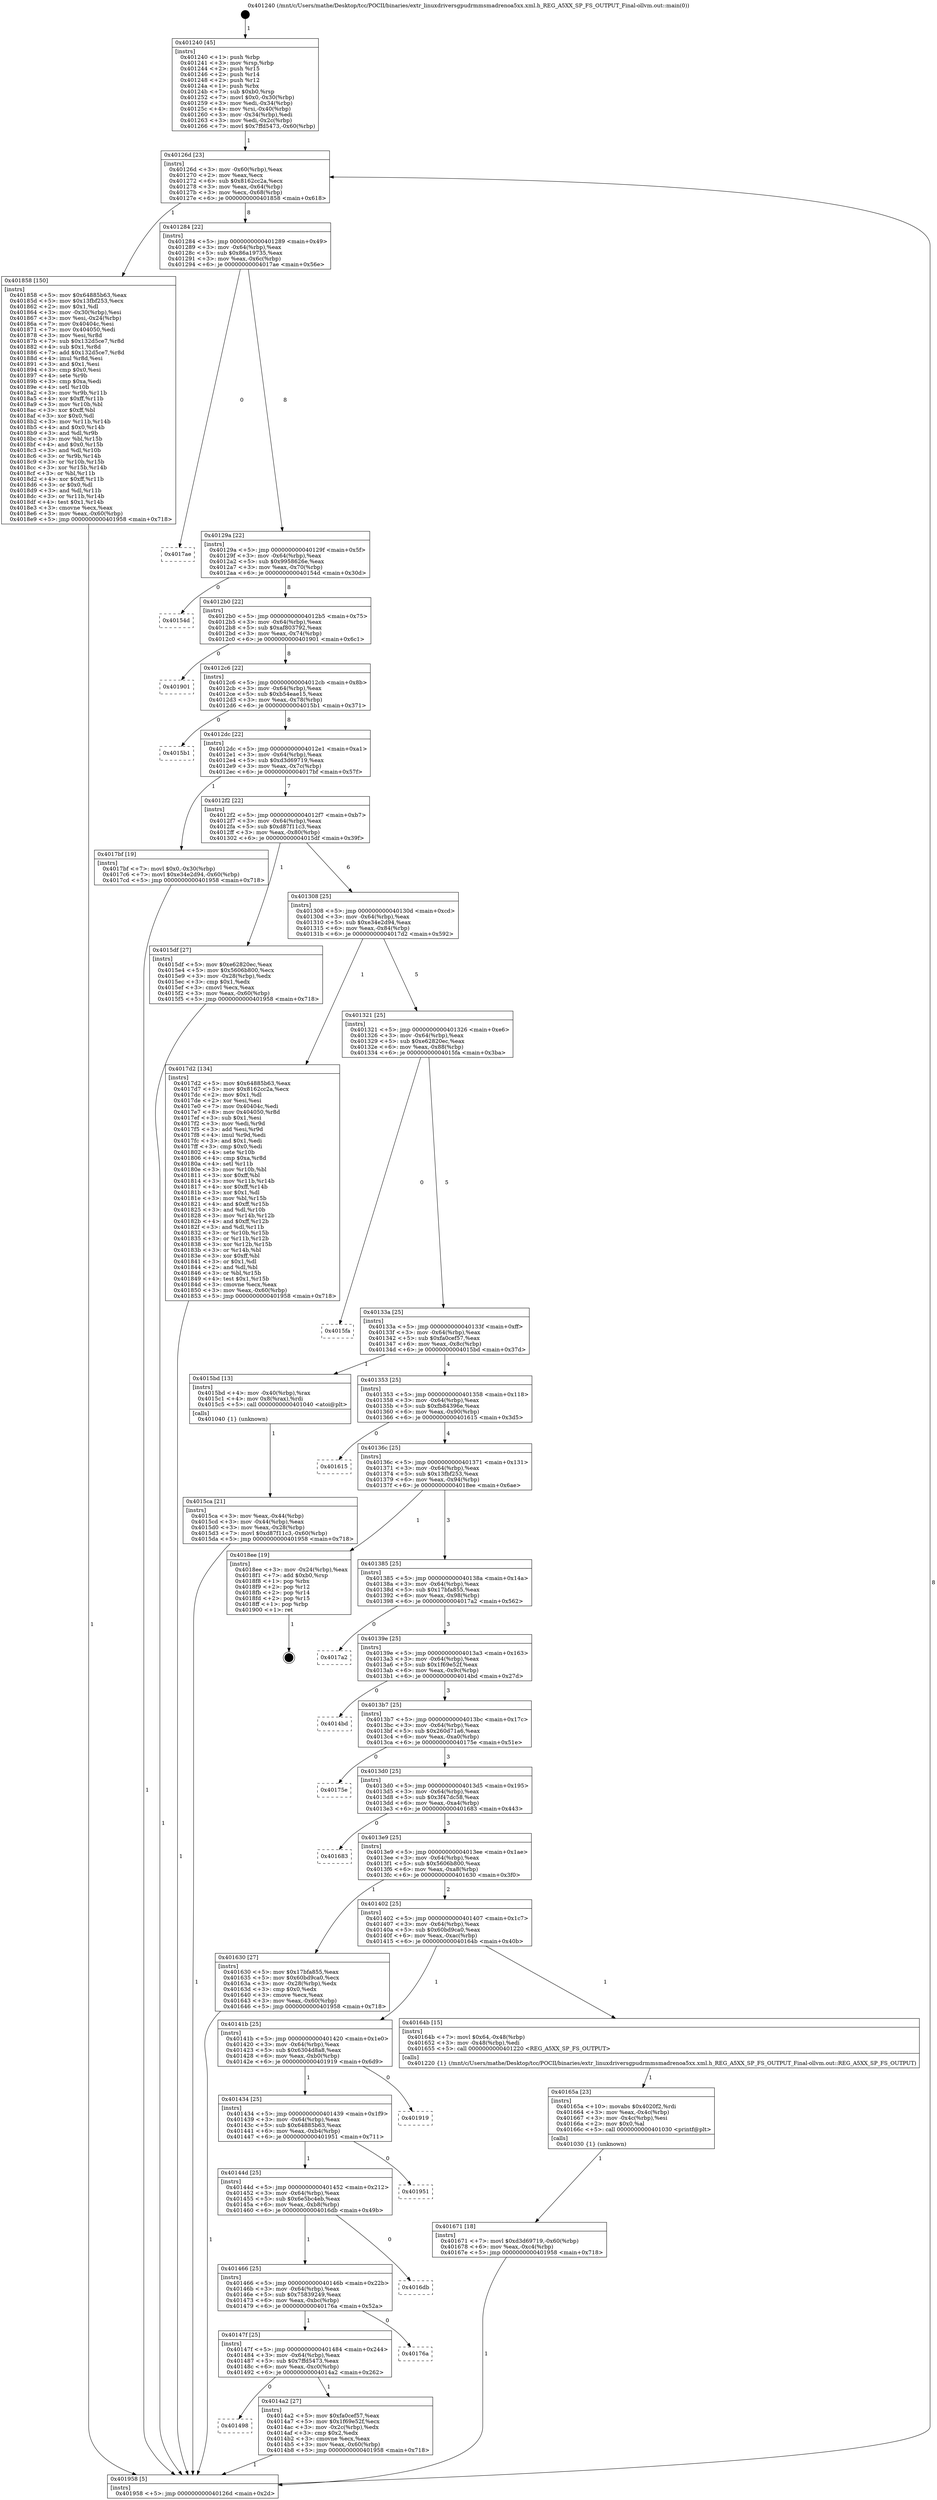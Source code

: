 digraph "0x401240" {
  label = "0x401240 (/mnt/c/Users/mathe/Desktop/tcc/POCII/binaries/extr_linuxdriversgpudrmmsmadrenoa5xx.xml.h_REG_A5XX_SP_FS_OUTPUT_Final-ollvm.out::main(0))"
  labelloc = "t"
  node[shape=record]

  Entry [label="",width=0.3,height=0.3,shape=circle,fillcolor=black,style=filled]
  "0x40126d" [label="{
     0x40126d [23]\l
     | [instrs]\l
     &nbsp;&nbsp;0x40126d \<+3\>: mov -0x60(%rbp),%eax\l
     &nbsp;&nbsp;0x401270 \<+2\>: mov %eax,%ecx\l
     &nbsp;&nbsp;0x401272 \<+6\>: sub $0x8162cc2a,%ecx\l
     &nbsp;&nbsp;0x401278 \<+3\>: mov %eax,-0x64(%rbp)\l
     &nbsp;&nbsp;0x40127b \<+3\>: mov %ecx,-0x68(%rbp)\l
     &nbsp;&nbsp;0x40127e \<+6\>: je 0000000000401858 \<main+0x618\>\l
  }"]
  "0x401858" [label="{
     0x401858 [150]\l
     | [instrs]\l
     &nbsp;&nbsp;0x401858 \<+5\>: mov $0x64885b63,%eax\l
     &nbsp;&nbsp;0x40185d \<+5\>: mov $0x13fbf253,%ecx\l
     &nbsp;&nbsp;0x401862 \<+2\>: mov $0x1,%dl\l
     &nbsp;&nbsp;0x401864 \<+3\>: mov -0x30(%rbp),%esi\l
     &nbsp;&nbsp;0x401867 \<+3\>: mov %esi,-0x24(%rbp)\l
     &nbsp;&nbsp;0x40186a \<+7\>: mov 0x40404c,%esi\l
     &nbsp;&nbsp;0x401871 \<+7\>: mov 0x404050,%edi\l
     &nbsp;&nbsp;0x401878 \<+3\>: mov %esi,%r8d\l
     &nbsp;&nbsp;0x40187b \<+7\>: sub $0x132d5ce7,%r8d\l
     &nbsp;&nbsp;0x401882 \<+4\>: sub $0x1,%r8d\l
     &nbsp;&nbsp;0x401886 \<+7\>: add $0x132d5ce7,%r8d\l
     &nbsp;&nbsp;0x40188d \<+4\>: imul %r8d,%esi\l
     &nbsp;&nbsp;0x401891 \<+3\>: and $0x1,%esi\l
     &nbsp;&nbsp;0x401894 \<+3\>: cmp $0x0,%esi\l
     &nbsp;&nbsp;0x401897 \<+4\>: sete %r9b\l
     &nbsp;&nbsp;0x40189b \<+3\>: cmp $0xa,%edi\l
     &nbsp;&nbsp;0x40189e \<+4\>: setl %r10b\l
     &nbsp;&nbsp;0x4018a2 \<+3\>: mov %r9b,%r11b\l
     &nbsp;&nbsp;0x4018a5 \<+4\>: xor $0xff,%r11b\l
     &nbsp;&nbsp;0x4018a9 \<+3\>: mov %r10b,%bl\l
     &nbsp;&nbsp;0x4018ac \<+3\>: xor $0xff,%bl\l
     &nbsp;&nbsp;0x4018af \<+3\>: xor $0x0,%dl\l
     &nbsp;&nbsp;0x4018b2 \<+3\>: mov %r11b,%r14b\l
     &nbsp;&nbsp;0x4018b5 \<+4\>: and $0x0,%r14b\l
     &nbsp;&nbsp;0x4018b9 \<+3\>: and %dl,%r9b\l
     &nbsp;&nbsp;0x4018bc \<+3\>: mov %bl,%r15b\l
     &nbsp;&nbsp;0x4018bf \<+4\>: and $0x0,%r15b\l
     &nbsp;&nbsp;0x4018c3 \<+3\>: and %dl,%r10b\l
     &nbsp;&nbsp;0x4018c6 \<+3\>: or %r9b,%r14b\l
     &nbsp;&nbsp;0x4018c9 \<+3\>: or %r10b,%r15b\l
     &nbsp;&nbsp;0x4018cc \<+3\>: xor %r15b,%r14b\l
     &nbsp;&nbsp;0x4018cf \<+3\>: or %bl,%r11b\l
     &nbsp;&nbsp;0x4018d2 \<+4\>: xor $0xff,%r11b\l
     &nbsp;&nbsp;0x4018d6 \<+3\>: or $0x0,%dl\l
     &nbsp;&nbsp;0x4018d9 \<+3\>: and %dl,%r11b\l
     &nbsp;&nbsp;0x4018dc \<+3\>: or %r11b,%r14b\l
     &nbsp;&nbsp;0x4018df \<+4\>: test $0x1,%r14b\l
     &nbsp;&nbsp;0x4018e3 \<+3\>: cmovne %ecx,%eax\l
     &nbsp;&nbsp;0x4018e6 \<+3\>: mov %eax,-0x60(%rbp)\l
     &nbsp;&nbsp;0x4018e9 \<+5\>: jmp 0000000000401958 \<main+0x718\>\l
  }"]
  "0x401284" [label="{
     0x401284 [22]\l
     | [instrs]\l
     &nbsp;&nbsp;0x401284 \<+5\>: jmp 0000000000401289 \<main+0x49\>\l
     &nbsp;&nbsp;0x401289 \<+3\>: mov -0x64(%rbp),%eax\l
     &nbsp;&nbsp;0x40128c \<+5\>: sub $0x86a19735,%eax\l
     &nbsp;&nbsp;0x401291 \<+3\>: mov %eax,-0x6c(%rbp)\l
     &nbsp;&nbsp;0x401294 \<+6\>: je 00000000004017ae \<main+0x56e\>\l
  }"]
  Exit [label="",width=0.3,height=0.3,shape=circle,fillcolor=black,style=filled,peripheries=2]
  "0x4017ae" [label="{
     0x4017ae\l
  }", style=dashed]
  "0x40129a" [label="{
     0x40129a [22]\l
     | [instrs]\l
     &nbsp;&nbsp;0x40129a \<+5\>: jmp 000000000040129f \<main+0x5f\>\l
     &nbsp;&nbsp;0x40129f \<+3\>: mov -0x64(%rbp),%eax\l
     &nbsp;&nbsp;0x4012a2 \<+5\>: sub $0x9958626e,%eax\l
     &nbsp;&nbsp;0x4012a7 \<+3\>: mov %eax,-0x70(%rbp)\l
     &nbsp;&nbsp;0x4012aa \<+6\>: je 000000000040154d \<main+0x30d\>\l
  }"]
  "0x401671" [label="{
     0x401671 [18]\l
     | [instrs]\l
     &nbsp;&nbsp;0x401671 \<+7\>: movl $0xd3d69719,-0x60(%rbp)\l
     &nbsp;&nbsp;0x401678 \<+6\>: mov %eax,-0xc4(%rbp)\l
     &nbsp;&nbsp;0x40167e \<+5\>: jmp 0000000000401958 \<main+0x718\>\l
  }"]
  "0x40154d" [label="{
     0x40154d\l
  }", style=dashed]
  "0x4012b0" [label="{
     0x4012b0 [22]\l
     | [instrs]\l
     &nbsp;&nbsp;0x4012b0 \<+5\>: jmp 00000000004012b5 \<main+0x75\>\l
     &nbsp;&nbsp;0x4012b5 \<+3\>: mov -0x64(%rbp),%eax\l
     &nbsp;&nbsp;0x4012b8 \<+5\>: sub $0xaf803792,%eax\l
     &nbsp;&nbsp;0x4012bd \<+3\>: mov %eax,-0x74(%rbp)\l
     &nbsp;&nbsp;0x4012c0 \<+6\>: je 0000000000401901 \<main+0x6c1\>\l
  }"]
  "0x40165a" [label="{
     0x40165a [23]\l
     | [instrs]\l
     &nbsp;&nbsp;0x40165a \<+10\>: movabs $0x4020f2,%rdi\l
     &nbsp;&nbsp;0x401664 \<+3\>: mov %eax,-0x4c(%rbp)\l
     &nbsp;&nbsp;0x401667 \<+3\>: mov -0x4c(%rbp),%esi\l
     &nbsp;&nbsp;0x40166a \<+2\>: mov $0x0,%al\l
     &nbsp;&nbsp;0x40166c \<+5\>: call 0000000000401030 \<printf@plt\>\l
     | [calls]\l
     &nbsp;&nbsp;0x401030 \{1\} (unknown)\l
  }"]
  "0x401901" [label="{
     0x401901\l
  }", style=dashed]
  "0x4012c6" [label="{
     0x4012c6 [22]\l
     | [instrs]\l
     &nbsp;&nbsp;0x4012c6 \<+5\>: jmp 00000000004012cb \<main+0x8b\>\l
     &nbsp;&nbsp;0x4012cb \<+3\>: mov -0x64(%rbp),%eax\l
     &nbsp;&nbsp;0x4012ce \<+5\>: sub $0xb54eae15,%eax\l
     &nbsp;&nbsp;0x4012d3 \<+3\>: mov %eax,-0x78(%rbp)\l
     &nbsp;&nbsp;0x4012d6 \<+6\>: je 00000000004015b1 \<main+0x371\>\l
  }"]
  "0x4015ca" [label="{
     0x4015ca [21]\l
     | [instrs]\l
     &nbsp;&nbsp;0x4015ca \<+3\>: mov %eax,-0x44(%rbp)\l
     &nbsp;&nbsp;0x4015cd \<+3\>: mov -0x44(%rbp),%eax\l
     &nbsp;&nbsp;0x4015d0 \<+3\>: mov %eax,-0x28(%rbp)\l
     &nbsp;&nbsp;0x4015d3 \<+7\>: movl $0xd87f11c3,-0x60(%rbp)\l
     &nbsp;&nbsp;0x4015da \<+5\>: jmp 0000000000401958 \<main+0x718\>\l
  }"]
  "0x4015b1" [label="{
     0x4015b1\l
  }", style=dashed]
  "0x4012dc" [label="{
     0x4012dc [22]\l
     | [instrs]\l
     &nbsp;&nbsp;0x4012dc \<+5\>: jmp 00000000004012e1 \<main+0xa1\>\l
     &nbsp;&nbsp;0x4012e1 \<+3\>: mov -0x64(%rbp),%eax\l
     &nbsp;&nbsp;0x4012e4 \<+5\>: sub $0xd3d69719,%eax\l
     &nbsp;&nbsp;0x4012e9 \<+3\>: mov %eax,-0x7c(%rbp)\l
     &nbsp;&nbsp;0x4012ec \<+6\>: je 00000000004017bf \<main+0x57f\>\l
  }"]
  "0x401240" [label="{
     0x401240 [45]\l
     | [instrs]\l
     &nbsp;&nbsp;0x401240 \<+1\>: push %rbp\l
     &nbsp;&nbsp;0x401241 \<+3\>: mov %rsp,%rbp\l
     &nbsp;&nbsp;0x401244 \<+2\>: push %r15\l
     &nbsp;&nbsp;0x401246 \<+2\>: push %r14\l
     &nbsp;&nbsp;0x401248 \<+2\>: push %r12\l
     &nbsp;&nbsp;0x40124a \<+1\>: push %rbx\l
     &nbsp;&nbsp;0x40124b \<+7\>: sub $0xb0,%rsp\l
     &nbsp;&nbsp;0x401252 \<+7\>: movl $0x0,-0x30(%rbp)\l
     &nbsp;&nbsp;0x401259 \<+3\>: mov %edi,-0x34(%rbp)\l
     &nbsp;&nbsp;0x40125c \<+4\>: mov %rsi,-0x40(%rbp)\l
     &nbsp;&nbsp;0x401260 \<+3\>: mov -0x34(%rbp),%edi\l
     &nbsp;&nbsp;0x401263 \<+3\>: mov %edi,-0x2c(%rbp)\l
     &nbsp;&nbsp;0x401266 \<+7\>: movl $0x7ffd5473,-0x60(%rbp)\l
  }"]
  "0x4017bf" [label="{
     0x4017bf [19]\l
     | [instrs]\l
     &nbsp;&nbsp;0x4017bf \<+7\>: movl $0x0,-0x30(%rbp)\l
     &nbsp;&nbsp;0x4017c6 \<+7\>: movl $0xe34e2d94,-0x60(%rbp)\l
     &nbsp;&nbsp;0x4017cd \<+5\>: jmp 0000000000401958 \<main+0x718\>\l
  }"]
  "0x4012f2" [label="{
     0x4012f2 [22]\l
     | [instrs]\l
     &nbsp;&nbsp;0x4012f2 \<+5\>: jmp 00000000004012f7 \<main+0xb7\>\l
     &nbsp;&nbsp;0x4012f7 \<+3\>: mov -0x64(%rbp),%eax\l
     &nbsp;&nbsp;0x4012fa \<+5\>: sub $0xd87f11c3,%eax\l
     &nbsp;&nbsp;0x4012ff \<+3\>: mov %eax,-0x80(%rbp)\l
     &nbsp;&nbsp;0x401302 \<+6\>: je 00000000004015df \<main+0x39f\>\l
  }"]
  "0x401958" [label="{
     0x401958 [5]\l
     | [instrs]\l
     &nbsp;&nbsp;0x401958 \<+5\>: jmp 000000000040126d \<main+0x2d\>\l
  }"]
  "0x4015df" [label="{
     0x4015df [27]\l
     | [instrs]\l
     &nbsp;&nbsp;0x4015df \<+5\>: mov $0xe62820ec,%eax\l
     &nbsp;&nbsp;0x4015e4 \<+5\>: mov $0x5606b800,%ecx\l
     &nbsp;&nbsp;0x4015e9 \<+3\>: mov -0x28(%rbp),%edx\l
     &nbsp;&nbsp;0x4015ec \<+3\>: cmp $0x1,%edx\l
     &nbsp;&nbsp;0x4015ef \<+3\>: cmovl %ecx,%eax\l
     &nbsp;&nbsp;0x4015f2 \<+3\>: mov %eax,-0x60(%rbp)\l
     &nbsp;&nbsp;0x4015f5 \<+5\>: jmp 0000000000401958 \<main+0x718\>\l
  }"]
  "0x401308" [label="{
     0x401308 [25]\l
     | [instrs]\l
     &nbsp;&nbsp;0x401308 \<+5\>: jmp 000000000040130d \<main+0xcd\>\l
     &nbsp;&nbsp;0x40130d \<+3\>: mov -0x64(%rbp),%eax\l
     &nbsp;&nbsp;0x401310 \<+5\>: sub $0xe34e2d94,%eax\l
     &nbsp;&nbsp;0x401315 \<+6\>: mov %eax,-0x84(%rbp)\l
     &nbsp;&nbsp;0x40131b \<+6\>: je 00000000004017d2 \<main+0x592\>\l
  }"]
  "0x401498" [label="{
     0x401498\l
  }", style=dashed]
  "0x4017d2" [label="{
     0x4017d2 [134]\l
     | [instrs]\l
     &nbsp;&nbsp;0x4017d2 \<+5\>: mov $0x64885b63,%eax\l
     &nbsp;&nbsp;0x4017d7 \<+5\>: mov $0x8162cc2a,%ecx\l
     &nbsp;&nbsp;0x4017dc \<+2\>: mov $0x1,%dl\l
     &nbsp;&nbsp;0x4017de \<+2\>: xor %esi,%esi\l
     &nbsp;&nbsp;0x4017e0 \<+7\>: mov 0x40404c,%edi\l
     &nbsp;&nbsp;0x4017e7 \<+8\>: mov 0x404050,%r8d\l
     &nbsp;&nbsp;0x4017ef \<+3\>: sub $0x1,%esi\l
     &nbsp;&nbsp;0x4017f2 \<+3\>: mov %edi,%r9d\l
     &nbsp;&nbsp;0x4017f5 \<+3\>: add %esi,%r9d\l
     &nbsp;&nbsp;0x4017f8 \<+4\>: imul %r9d,%edi\l
     &nbsp;&nbsp;0x4017fc \<+3\>: and $0x1,%edi\l
     &nbsp;&nbsp;0x4017ff \<+3\>: cmp $0x0,%edi\l
     &nbsp;&nbsp;0x401802 \<+4\>: sete %r10b\l
     &nbsp;&nbsp;0x401806 \<+4\>: cmp $0xa,%r8d\l
     &nbsp;&nbsp;0x40180a \<+4\>: setl %r11b\l
     &nbsp;&nbsp;0x40180e \<+3\>: mov %r10b,%bl\l
     &nbsp;&nbsp;0x401811 \<+3\>: xor $0xff,%bl\l
     &nbsp;&nbsp;0x401814 \<+3\>: mov %r11b,%r14b\l
     &nbsp;&nbsp;0x401817 \<+4\>: xor $0xff,%r14b\l
     &nbsp;&nbsp;0x40181b \<+3\>: xor $0x1,%dl\l
     &nbsp;&nbsp;0x40181e \<+3\>: mov %bl,%r15b\l
     &nbsp;&nbsp;0x401821 \<+4\>: and $0xff,%r15b\l
     &nbsp;&nbsp;0x401825 \<+3\>: and %dl,%r10b\l
     &nbsp;&nbsp;0x401828 \<+3\>: mov %r14b,%r12b\l
     &nbsp;&nbsp;0x40182b \<+4\>: and $0xff,%r12b\l
     &nbsp;&nbsp;0x40182f \<+3\>: and %dl,%r11b\l
     &nbsp;&nbsp;0x401832 \<+3\>: or %r10b,%r15b\l
     &nbsp;&nbsp;0x401835 \<+3\>: or %r11b,%r12b\l
     &nbsp;&nbsp;0x401838 \<+3\>: xor %r12b,%r15b\l
     &nbsp;&nbsp;0x40183b \<+3\>: or %r14b,%bl\l
     &nbsp;&nbsp;0x40183e \<+3\>: xor $0xff,%bl\l
     &nbsp;&nbsp;0x401841 \<+3\>: or $0x1,%dl\l
     &nbsp;&nbsp;0x401844 \<+2\>: and %dl,%bl\l
     &nbsp;&nbsp;0x401846 \<+3\>: or %bl,%r15b\l
     &nbsp;&nbsp;0x401849 \<+4\>: test $0x1,%r15b\l
     &nbsp;&nbsp;0x40184d \<+3\>: cmovne %ecx,%eax\l
     &nbsp;&nbsp;0x401850 \<+3\>: mov %eax,-0x60(%rbp)\l
     &nbsp;&nbsp;0x401853 \<+5\>: jmp 0000000000401958 \<main+0x718\>\l
  }"]
  "0x401321" [label="{
     0x401321 [25]\l
     | [instrs]\l
     &nbsp;&nbsp;0x401321 \<+5\>: jmp 0000000000401326 \<main+0xe6\>\l
     &nbsp;&nbsp;0x401326 \<+3\>: mov -0x64(%rbp),%eax\l
     &nbsp;&nbsp;0x401329 \<+5\>: sub $0xe62820ec,%eax\l
     &nbsp;&nbsp;0x40132e \<+6\>: mov %eax,-0x88(%rbp)\l
     &nbsp;&nbsp;0x401334 \<+6\>: je 00000000004015fa \<main+0x3ba\>\l
  }"]
  "0x4014a2" [label="{
     0x4014a2 [27]\l
     | [instrs]\l
     &nbsp;&nbsp;0x4014a2 \<+5\>: mov $0xfa0cef57,%eax\l
     &nbsp;&nbsp;0x4014a7 \<+5\>: mov $0x1f69e52f,%ecx\l
     &nbsp;&nbsp;0x4014ac \<+3\>: mov -0x2c(%rbp),%edx\l
     &nbsp;&nbsp;0x4014af \<+3\>: cmp $0x2,%edx\l
     &nbsp;&nbsp;0x4014b2 \<+3\>: cmovne %ecx,%eax\l
     &nbsp;&nbsp;0x4014b5 \<+3\>: mov %eax,-0x60(%rbp)\l
     &nbsp;&nbsp;0x4014b8 \<+5\>: jmp 0000000000401958 \<main+0x718\>\l
  }"]
  "0x4015fa" [label="{
     0x4015fa\l
  }", style=dashed]
  "0x40133a" [label="{
     0x40133a [25]\l
     | [instrs]\l
     &nbsp;&nbsp;0x40133a \<+5\>: jmp 000000000040133f \<main+0xff\>\l
     &nbsp;&nbsp;0x40133f \<+3\>: mov -0x64(%rbp),%eax\l
     &nbsp;&nbsp;0x401342 \<+5\>: sub $0xfa0cef57,%eax\l
     &nbsp;&nbsp;0x401347 \<+6\>: mov %eax,-0x8c(%rbp)\l
     &nbsp;&nbsp;0x40134d \<+6\>: je 00000000004015bd \<main+0x37d\>\l
  }"]
  "0x40147f" [label="{
     0x40147f [25]\l
     | [instrs]\l
     &nbsp;&nbsp;0x40147f \<+5\>: jmp 0000000000401484 \<main+0x244\>\l
     &nbsp;&nbsp;0x401484 \<+3\>: mov -0x64(%rbp),%eax\l
     &nbsp;&nbsp;0x401487 \<+5\>: sub $0x7ffd5473,%eax\l
     &nbsp;&nbsp;0x40148c \<+6\>: mov %eax,-0xc0(%rbp)\l
     &nbsp;&nbsp;0x401492 \<+6\>: je 00000000004014a2 \<main+0x262\>\l
  }"]
  "0x4015bd" [label="{
     0x4015bd [13]\l
     | [instrs]\l
     &nbsp;&nbsp;0x4015bd \<+4\>: mov -0x40(%rbp),%rax\l
     &nbsp;&nbsp;0x4015c1 \<+4\>: mov 0x8(%rax),%rdi\l
     &nbsp;&nbsp;0x4015c5 \<+5\>: call 0000000000401040 \<atoi@plt\>\l
     | [calls]\l
     &nbsp;&nbsp;0x401040 \{1\} (unknown)\l
  }"]
  "0x401353" [label="{
     0x401353 [25]\l
     | [instrs]\l
     &nbsp;&nbsp;0x401353 \<+5\>: jmp 0000000000401358 \<main+0x118\>\l
     &nbsp;&nbsp;0x401358 \<+3\>: mov -0x64(%rbp),%eax\l
     &nbsp;&nbsp;0x40135b \<+5\>: sub $0xfb84396e,%eax\l
     &nbsp;&nbsp;0x401360 \<+6\>: mov %eax,-0x90(%rbp)\l
     &nbsp;&nbsp;0x401366 \<+6\>: je 0000000000401615 \<main+0x3d5\>\l
  }"]
  "0x40176a" [label="{
     0x40176a\l
  }", style=dashed]
  "0x401615" [label="{
     0x401615\l
  }", style=dashed]
  "0x40136c" [label="{
     0x40136c [25]\l
     | [instrs]\l
     &nbsp;&nbsp;0x40136c \<+5\>: jmp 0000000000401371 \<main+0x131\>\l
     &nbsp;&nbsp;0x401371 \<+3\>: mov -0x64(%rbp),%eax\l
     &nbsp;&nbsp;0x401374 \<+5\>: sub $0x13fbf253,%eax\l
     &nbsp;&nbsp;0x401379 \<+6\>: mov %eax,-0x94(%rbp)\l
     &nbsp;&nbsp;0x40137f \<+6\>: je 00000000004018ee \<main+0x6ae\>\l
  }"]
  "0x401466" [label="{
     0x401466 [25]\l
     | [instrs]\l
     &nbsp;&nbsp;0x401466 \<+5\>: jmp 000000000040146b \<main+0x22b\>\l
     &nbsp;&nbsp;0x40146b \<+3\>: mov -0x64(%rbp),%eax\l
     &nbsp;&nbsp;0x40146e \<+5\>: sub $0x75839249,%eax\l
     &nbsp;&nbsp;0x401473 \<+6\>: mov %eax,-0xbc(%rbp)\l
     &nbsp;&nbsp;0x401479 \<+6\>: je 000000000040176a \<main+0x52a\>\l
  }"]
  "0x4018ee" [label="{
     0x4018ee [19]\l
     | [instrs]\l
     &nbsp;&nbsp;0x4018ee \<+3\>: mov -0x24(%rbp),%eax\l
     &nbsp;&nbsp;0x4018f1 \<+7\>: add $0xb0,%rsp\l
     &nbsp;&nbsp;0x4018f8 \<+1\>: pop %rbx\l
     &nbsp;&nbsp;0x4018f9 \<+2\>: pop %r12\l
     &nbsp;&nbsp;0x4018fb \<+2\>: pop %r14\l
     &nbsp;&nbsp;0x4018fd \<+2\>: pop %r15\l
     &nbsp;&nbsp;0x4018ff \<+1\>: pop %rbp\l
     &nbsp;&nbsp;0x401900 \<+1\>: ret\l
  }"]
  "0x401385" [label="{
     0x401385 [25]\l
     | [instrs]\l
     &nbsp;&nbsp;0x401385 \<+5\>: jmp 000000000040138a \<main+0x14a\>\l
     &nbsp;&nbsp;0x40138a \<+3\>: mov -0x64(%rbp),%eax\l
     &nbsp;&nbsp;0x40138d \<+5\>: sub $0x17bfa855,%eax\l
     &nbsp;&nbsp;0x401392 \<+6\>: mov %eax,-0x98(%rbp)\l
     &nbsp;&nbsp;0x401398 \<+6\>: je 00000000004017a2 \<main+0x562\>\l
  }"]
  "0x4016db" [label="{
     0x4016db\l
  }", style=dashed]
  "0x4017a2" [label="{
     0x4017a2\l
  }", style=dashed]
  "0x40139e" [label="{
     0x40139e [25]\l
     | [instrs]\l
     &nbsp;&nbsp;0x40139e \<+5\>: jmp 00000000004013a3 \<main+0x163\>\l
     &nbsp;&nbsp;0x4013a3 \<+3\>: mov -0x64(%rbp),%eax\l
     &nbsp;&nbsp;0x4013a6 \<+5\>: sub $0x1f69e52f,%eax\l
     &nbsp;&nbsp;0x4013ab \<+6\>: mov %eax,-0x9c(%rbp)\l
     &nbsp;&nbsp;0x4013b1 \<+6\>: je 00000000004014bd \<main+0x27d\>\l
  }"]
  "0x40144d" [label="{
     0x40144d [25]\l
     | [instrs]\l
     &nbsp;&nbsp;0x40144d \<+5\>: jmp 0000000000401452 \<main+0x212\>\l
     &nbsp;&nbsp;0x401452 \<+3\>: mov -0x64(%rbp),%eax\l
     &nbsp;&nbsp;0x401455 \<+5\>: sub $0x6e5bc4eb,%eax\l
     &nbsp;&nbsp;0x40145a \<+6\>: mov %eax,-0xb8(%rbp)\l
     &nbsp;&nbsp;0x401460 \<+6\>: je 00000000004016db \<main+0x49b\>\l
  }"]
  "0x4014bd" [label="{
     0x4014bd\l
  }", style=dashed]
  "0x4013b7" [label="{
     0x4013b7 [25]\l
     | [instrs]\l
     &nbsp;&nbsp;0x4013b7 \<+5\>: jmp 00000000004013bc \<main+0x17c\>\l
     &nbsp;&nbsp;0x4013bc \<+3\>: mov -0x64(%rbp),%eax\l
     &nbsp;&nbsp;0x4013bf \<+5\>: sub $0x260d71a6,%eax\l
     &nbsp;&nbsp;0x4013c4 \<+6\>: mov %eax,-0xa0(%rbp)\l
     &nbsp;&nbsp;0x4013ca \<+6\>: je 000000000040175e \<main+0x51e\>\l
  }"]
  "0x401951" [label="{
     0x401951\l
  }", style=dashed]
  "0x40175e" [label="{
     0x40175e\l
  }", style=dashed]
  "0x4013d0" [label="{
     0x4013d0 [25]\l
     | [instrs]\l
     &nbsp;&nbsp;0x4013d0 \<+5\>: jmp 00000000004013d5 \<main+0x195\>\l
     &nbsp;&nbsp;0x4013d5 \<+3\>: mov -0x64(%rbp),%eax\l
     &nbsp;&nbsp;0x4013d8 \<+5\>: sub $0x3f47dc58,%eax\l
     &nbsp;&nbsp;0x4013dd \<+6\>: mov %eax,-0xa4(%rbp)\l
     &nbsp;&nbsp;0x4013e3 \<+6\>: je 0000000000401683 \<main+0x443\>\l
  }"]
  "0x401434" [label="{
     0x401434 [25]\l
     | [instrs]\l
     &nbsp;&nbsp;0x401434 \<+5\>: jmp 0000000000401439 \<main+0x1f9\>\l
     &nbsp;&nbsp;0x401439 \<+3\>: mov -0x64(%rbp),%eax\l
     &nbsp;&nbsp;0x40143c \<+5\>: sub $0x64885b63,%eax\l
     &nbsp;&nbsp;0x401441 \<+6\>: mov %eax,-0xb4(%rbp)\l
     &nbsp;&nbsp;0x401447 \<+6\>: je 0000000000401951 \<main+0x711\>\l
  }"]
  "0x401683" [label="{
     0x401683\l
  }", style=dashed]
  "0x4013e9" [label="{
     0x4013e9 [25]\l
     | [instrs]\l
     &nbsp;&nbsp;0x4013e9 \<+5\>: jmp 00000000004013ee \<main+0x1ae\>\l
     &nbsp;&nbsp;0x4013ee \<+3\>: mov -0x64(%rbp),%eax\l
     &nbsp;&nbsp;0x4013f1 \<+5\>: sub $0x5606b800,%eax\l
     &nbsp;&nbsp;0x4013f6 \<+6\>: mov %eax,-0xa8(%rbp)\l
     &nbsp;&nbsp;0x4013fc \<+6\>: je 0000000000401630 \<main+0x3f0\>\l
  }"]
  "0x401919" [label="{
     0x401919\l
  }", style=dashed]
  "0x401630" [label="{
     0x401630 [27]\l
     | [instrs]\l
     &nbsp;&nbsp;0x401630 \<+5\>: mov $0x17bfa855,%eax\l
     &nbsp;&nbsp;0x401635 \<+5\>: mov $0x60bd9ca0,%ecx\l
     &nbsp;&nbsp;0x40163a \<+3\>: mov -0x28(%rbp),%edx\l
     &nbsp;&nbsp;0x40163d \<+3\>: cmp $0x0,%edx\l
     &nbsp;&nbsp;0x401640 \<+3\>: cmove %ecx,%eax\l
     &nbsp;&nbsp;0x401643 \<+3\>: mov %eax,-0x60(%rbp)\l
     &nbsp;&nbsp;0x401646 \<+5\>: jmp 0000000000401958 \<main+0x718\>\l
  }"]
  "0x401402" [label="{
     0x401402 [25]\l
     | [instrs]\l
     &nbsp;&nbsp;0x401402 \<+5\>: jmp 0000000000401407 \<main+0x1c7\>\l
     &nbsp;&nbsp;0x401407 \<+3\>: mov -0x64(%rbp),%eax\l
     &nbsp;&nbsp;0x40140a \<+5\>: sub $0x60bd9ca0,%eax\l
     &nbsp;&nbsp;0x40140f \<+6\>: mov %eax,-0xac(%rbp)\l
     &nbsp;&nbsp;0x401415 \<+6\>: je 000000000040164b \<main+0x40b\>\l
  }"]
  "0x40141b" [label="{
     0x40141b [25]\l
     | [instrs]\l
     &nbsp;&nbsp;0x40141b \<+5\>: jmp 0000000000401420 \<main+0x1e0\>\l
     &nbsp;&nbsp;0x401420 \<+3\>: mov -0x64(%rbp),%eax\l
     &nbsp;&nbsp;0x401423 \<+5\>: sub $0x6304d8a8,%eax\l
     &nbsp;&nbsp;0x401428 \<+6\>: mov %eax,-0xb0(%rbp)\l
     &nbsp;&nbsp;0x40142e \<+6\>: je 0000000000401919 \<main+0x6d9\>\l
  }"]
  "0x40164b" [label="{
     0x40164b [15]\l
     | [instrs]\l
     &nbsp;&nbsp;0x40164b \<+7\>: movl $0x64,-0x48(%rbp)\l
     &nbsp;&nbsp;0x401652 \<+3\>: mov -0x48(%rbp),%edi\l
     &nbsp;&nbsp;0x401655 \<+5\>: call 0000000000401220 \<REG_A5XX_SP_FS_OUTPUT\>\l
     | [calls]\l
     &nbsp;&nbsp;0x401220 \{1\} (/mnt/c/Users/mathe/Desktop/tcc/POCII/binaries/extr_linuxdriversgpudrmmsmadrenoa5xx.xml.h_REG_A5XX_SP_FS_OUTPUT_Final-ollvm.out::REG_A5XX_SP_FS_OUTPUT)\l
  }"]
  Entry -> "0x401240" [label=" 1"]
  "0x40126d" -> "0x401858" [label=" 1"]
  "0x40126d" -> "0x401284" [label=" 8"]
  "0x4018ee" -> Exit [label=" 1"]
  "0x401284" -> "0x4017ae" [label=" 0"]
  "0x401284" -> "0x40129a" [label=" 8"]
  "0x401858" -> "0x401958" [label=" 1"]
  "0x40129a" -> "0x40154d" [label=" 0"]
  "0x40129a" -> "0x4012b0" [label=" 8"]
  "0x4017d2" -> "0x401958" [label=" 1"]
  "0x4012b0" -> "0x401901" [label=" 0"]
  "0x4012b0" -> "0x4012c6" [label=" 8"]
  "0x4017bf" -> "0x401958" [label=" 1"]
  "0x4012c6" -> "0x4015b1" [label=" 0"]
  "0x4012c6" -> "0x4012dc" [label=" 8"]
  "0x401671" -> "0x401958" [label=" 1"]
  "0x4012dc" -> "0x4017bf" [label=" 1"]
  "0x4012dc" -> "0x4012f2" [label=" 7"]
  "0x40165a" -> "0x401671" [label=" 1"]
  "0x4012f2" -> "0x4015df" [label=" 1"]
  "0x4012f2" -> "0x401308" [label=" 6"]
  "0x40164b" -> "0x40165a" [label=" 1"]
  "0x401308" -> "0x4017d2" [label=" 1"]
  "0x401308" -> "0x401321" [label=" 5"]
  "0x401630" -> "0x401958" [label=" 1"]
  "0x401321" -> "0x4015fa" [label=" 0"]
  "0x401321" -> "0x40133a" [label=" 5"]
  "0x4015df" -> "0x401958" [label=" 1"]
  "0x40133a" -> "0x4015bd" [label=" 1"]
  "0x40133a" -> "0x401353" [label=" 4"]
  "0x4015bd" -> "0x4015ca" [label=" 1"]
  "0x401353" -> "0x401615" [label=" 0"]
  "0x401353" -> "0x40136c" [label=" 4"]
  "0x401958" -> "0x40126d" [label=" 8"]
  "0x40136c" -> "0x4018ee" [label=" 1"]
  "0x40136c" -> "0x401385" [label=" 3"]
  "0x4014a2" -> "0x401958" [label=" 1"]
  "0x401385" -> "0x4017a2" [label=" 0"]
  "0x401385" -> "0x40139e" [label=" 3"]
  "0x40147f" -> "0x401498" [label=" 0"]
  "0x40139e" -> "0x4014bd" [label=" 0"]
  "0x40139e" -> "0x4013b7" [label=" 3"]
  "0x4015ca" -> "0x401958" [label=" 1"]
  "0x4013b7" -> "0x40175e" [label=" 0"]
  "0x4013b7" -> "0x4013d0" [label=" 3"]
  "0x401466" -> "0x40147f" [label=" 1"]
  "0x4013d0" -> "0x401683" [label=" 0"]
  "0x4013d0" -> "0x4013e9" [label=" 3"]
  "0x401240" -> "0x40126d" [label=" 1"]
  "0x4013e9" -> "0x401630" [label=" 1"]
  "0x4013e9" -> "0x401402" [label=" 2"]
  "0x40144d" -> "0x401466" [label=" 1"]
  "0x401402" -> "0x40164b" [label=" 1"]
  "0x401402" -> "0x40141b" [label=" 1"]
  "0x40144d" -> "0x4016db" [label=" 0"]
  "0x40141b" -> "0x401919" [label=" 0"]
  "0x40141b" -> "0x401434" [label=" 1"]
  "0x401466" -> "0x40176a" [label=" 0"]
  "0x401434" -> "0x401951" [label=" 0"]
  "0x401434" -> "0x40144d" [label=" 1"]
  "0x40147f" -> "0x4014a2" [label=" 1"]
}
